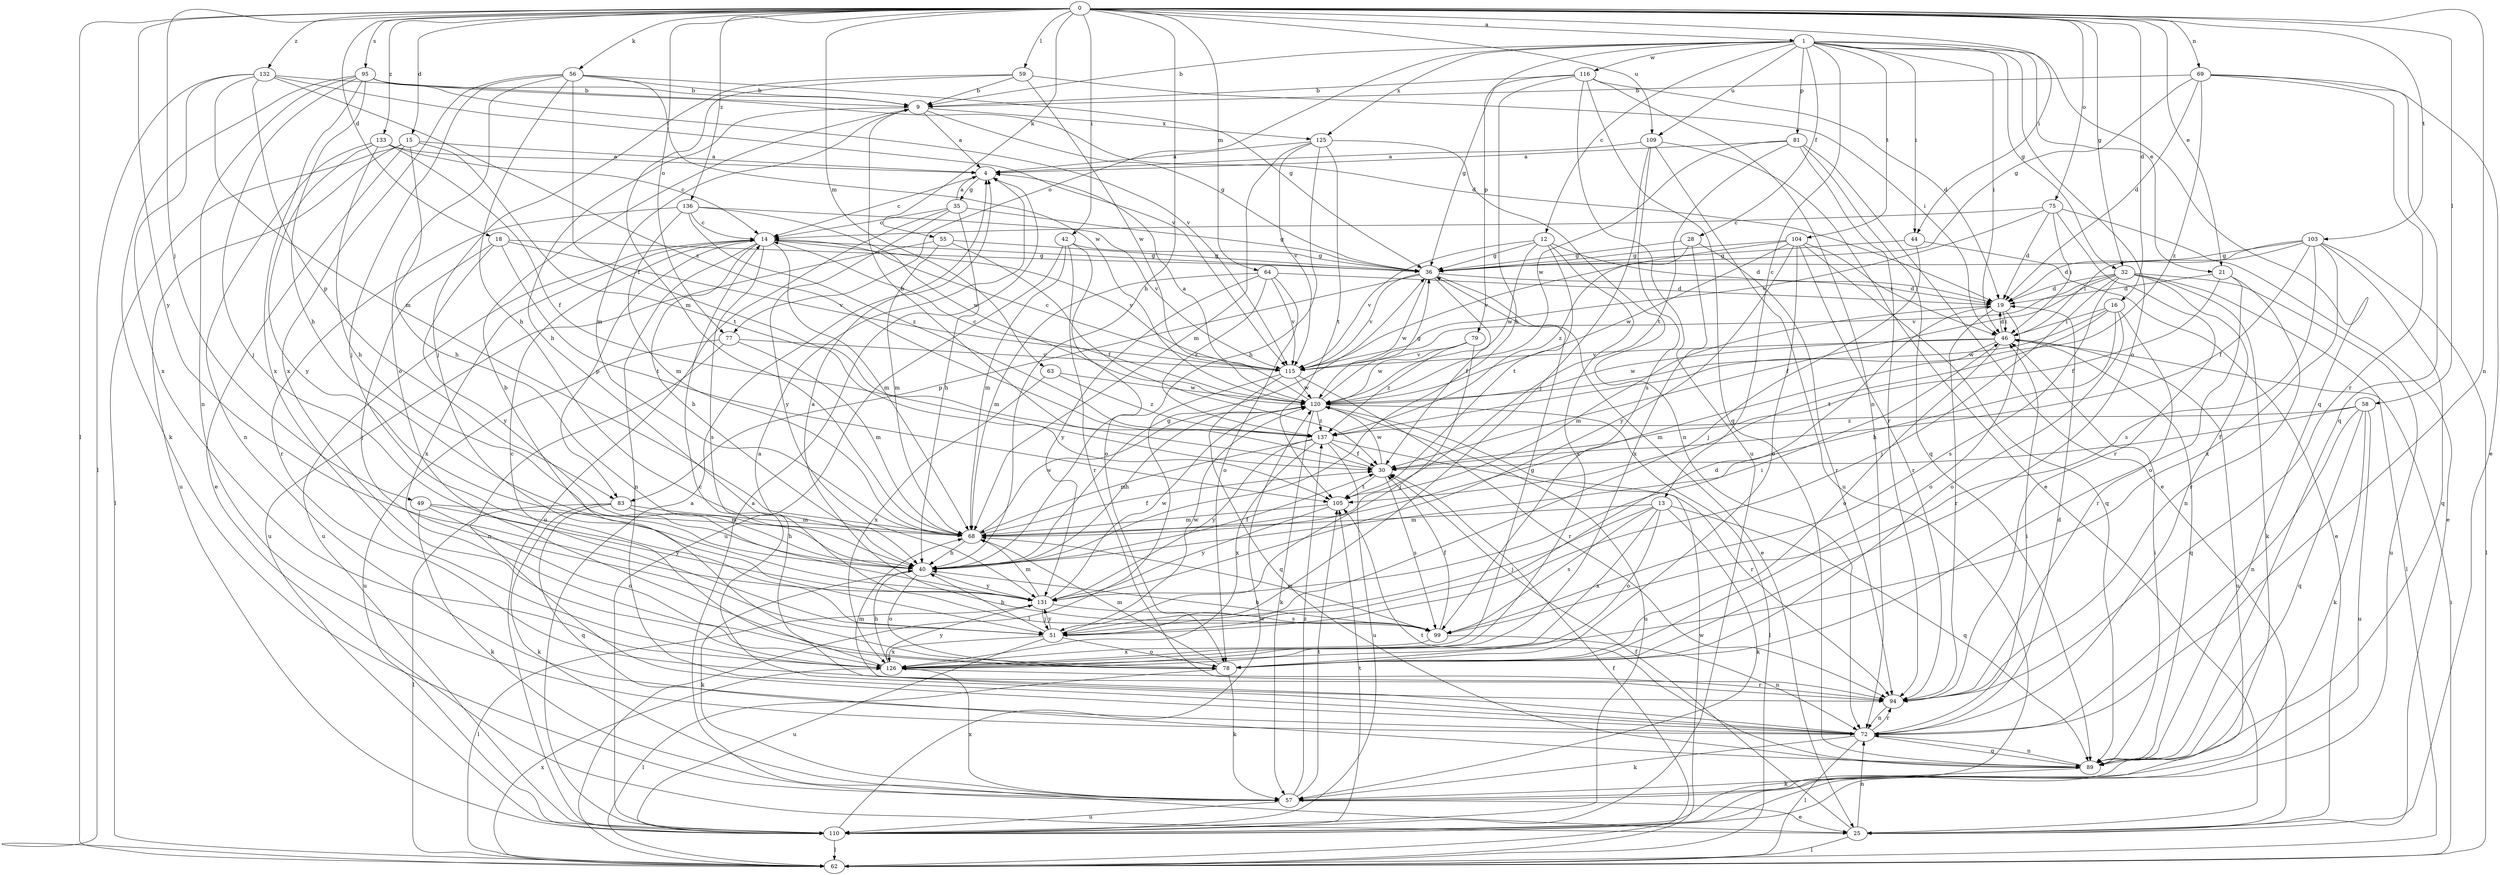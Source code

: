 strict digraph  {
0;
1;
4;
9;
12;
13;
14;
15;
16;
18;
19;
21;
25;
28;
30;
32;
35;
36;
40;
42;
44;
46;
49;
51;
55;
56;
57;
58;
59;
62;
63;
64;
68;
69;
72;
75;
77;
78;
79;
81;
83;
89;
94;
95;
99;
103;
104;
105;
109;
110;
115;
116;
120;
125;
126;
131;
132;
133;
136;
137;
0 -> 1  [label=a];
0 -> 15  [label=d];
0 -> 16  [label=d];
0 -> 18  [label=d];
0 -> 21  [label=e];
0 -> 32  [label=g];
0 -> 40  [label=h];
0 -> 42  [label=i];
0 -> 44  [label=i];
0 -> 49  [label=j];
0 -> 55  [label=k];
0 -> 56  [label=k];
0 -> 58  [label=l];
0 -> 59  [label=l];
0 -> 62  [label=l];
0 -> 63  [label=m];
0 -> 64  [label=m];
0 -> 69  [label=n];
0 -> 72  [label=n];
0 -> 75  [label=o];
0 -> 77  [label=o];
0 -> 95  [label=s];
0 -> 103  [label=t];
0 -> 109  [label=u];
0 -> 131  [label=y];
0 -> 132  [label=z];
0 -> 133  [label=z];
0 -> 136  [label=z];
1 -> 9  [label=b];
1 -> 12  [label=c];
1 -> 13  [label=c];
1 -> 21  [label=e];
1 -> 28  [label=f];
1 -> 32  [label=g];
1 -> 44  [label=i];
1 -> 46  [label=i];
1 -> 77  [label=o];
1 -> 78  [label=o];
1 -> 79  [label=p];
1 -> 81  [label=p];
1 -> 89  [label=q];
1 -> 104  [label=t];
1 -> 109  [label=u];
1 -> 116  [label=w];
1 -> 125  [label=x];
4 -> 14  [label=c];
4 -> 35  [label=g];
9 -> 4  [label=a];
9 -> 36  [label=g];
9 -> 40  [label=h];
9 -> 68  [label=m];
9 -> 125  [label=x];
12 -> 19  [label=d];
12 -> 36  [label=g];
12 -> 105  [label=t];
12 -> 115  [label=v];
12 -> 120  [label=w];
12 -> 126  [label=x];
13 -> 51  [label=j];
13 -> 57  [label=k];
13 -> 68  [label=m];
13 -> 78  [label=o];
13 -> 89  [label=q];
13 -> 99  [label=s];
13 -> 126  [label=x];
14 -> 36  [label=g];
14 -> 40  [label=h];
14 -> 68  [label=m];
14 -> 72  [label=n];
14 -> 83  [label=p];
14 -> 99  [label=s];
14 -> 110  [label=u];
14 -> 115  [label=v];
14 -> 126  [label=x];
15 -> 4  [label=a];
15 -> 25  [label=e];
15 -> 40  [label=h];
15 -> 62  [label=l];
15 -> 105  [label=t];
15 -> 110  [label=u];
16 -> 40  [label=h];
16 -> 46  [label=i];
16 -> 78  [label=o];
16 -> 94  [label=r];
16 -> 105  [label=t];
16 -> 120  [label=w];
18 -> 36  [label=g];
18 -> 51  [label=j];
18 -> 105  [label=t];
18 -> 115  [label=v];
18 -> 131  [label=y];
19 -> 46  [label=i];
19 -> 68  [label=m];
19 -> 78  [label=o];
19 -> 94  [label=r];
21 -> 19  [label=d];
21 -> 30  [label=f];
21 -> 78  [label=o];
21 -> 94  [label=r];
25 -> 4  [label=a];
25 -> 30  [label=f];
25 -> 62  [label=l];
25 -> 72  [label=n];
28 -> 36  [label=g];
28 -> 94  [label=r];
28 -> 126  [label=x];
28 -> 137  [label=z];
30 -> 9  [label=b];
30 -> 99  [label=s];
30 -> 105  [label=t];
30 -> 120  [label=w];
32 -> 19  [label=d];
32 -> 30  [label=f];
32 -> 51  [label=j];
32 -> 57  [label=k];
32 -> 62  [label=l];
32 -> 72  [label=n];
32 -> 99  [label=s];
32 -> 110  [label=u];
32 -> 115  [label=v];
35 -> 4  [label=a];
35 -> 14  [label=c];
35 -> 36  [label=g];
35 -> 40  [label=h];
35 -> 110  [label=u];
35 -> 131  [label=y];
36 -> 19  [label=d];
36 -> 25  [label=e];
36 -> 30  [label=f];
36 -> 83  [label=p];
36 -> 115  [label=v];
36 -> 120  [label=w];
40 -> 30  [label=f];
40 -> 36  [label=g];
40 -> 57  [label=k];
40 -> 78  [label=o];
40 -> 131  [label=y];
42 -> 36  [label=g];
42 -> 68  [label=m];
42 -> 78  [label=o];
42 -> 94  [label=r];
42 -> 110  [label=u];
44 -> 25  [label=e];
44 -> 36  [label=g];
44 -> 51  [label=j];
46 -> 19  [label=d];
46 -> 68  [label=m];
46 -> 78  [label=o];
46 -> 89  [label=q];
46 -> 110  [label=u];
46 -> 115  [label=v];
46 -> 120  [label=w];
49 -> 57  [label=k];
49 -> 68  [label=m];
49 -> 78  [label=o];
49 -> 131  [label=y];
51 -> 19  [label=d];
51 -> 40  [label=h];
51 -> 78  [label=o];
51 -> 110  [label=u];
51 -> 120  [label=w];
51 -> 126  [label=x];
51 -> 131  [label=y];
55 -> 30  [label=f];
55 -> 36  [label=g];
55 -> 68  [label=m];
55 -> 110  [label=u];
56 -> 9  [label=b];
56 -> 30  [label=f];
56 -> 36  [label=g];
56 -> 40  [label=h];
56 -> 51  [label=j];
56 -> 78  [label=o];
56 -> 120  [label=w];
56 -> 126  [label=x];
57 -> 25  [label=e];
57 -> 105  [label=t];
57 -> 110  [label=u];
57 -> 126  [label=x];
57 -> 137  [label=z];
58 -> 30  [label=f];
58 -> 57  [label=k];
58 -> 72  [label=n];
58 -> 89  [label=q];
58 -> 110  [label=u];
58 -> 137  [label=z];
59 -> 9  [label=b];
59 -> 46  [label=i];
59 -> 51  [label=j];
59 -> 68  [label=m];
59 -> 120  [label=w];
62 -> 30  [label=f];
62 -> 46  [label=i];
62 -> 120  [label=w];
62 -> 126  [label=x];
63 -> 120  [label=w];
63 -> 126  [label=x];
63 -> 137  [label=z];
64 -> 19  [label=d];
64 -> 68  [label=m];
64 -> 78  [label=o];
64 -> 115  [label=v];
64 -> 131  [label=y];
64 -> 137  [label=z];
68 -> 30  [label=f];
68 -> 40  [label=h];
68 -> 120  [label=w];
69 -> 9  [label=b];
69 -> 19  [label=d];
69 -> 25  [label=e];
69 -> 36  [label=g];
69 -> 89  [label=q];
69 -> 94  [label=r];
69 -> 137  [label=z];
72 -> 4  [label=a];
72 -> 14  [label=c];
72 -> 19  [label=d];
72 -> 46  [label=i];
72 -> 57  [label=k];
72 -> 62  [label=l];
72 -> 89  [label=q];
72 -> 94  [label=r];
75 -> 14  [label=c];
75 -> 19  [label=d];
75 -> 25  [label=e];
75 -> 46  [label=i];
75 -> 94  [label=r];
75 -> 115  [label=v];
77 -> 68  [label=m];
77 -> 72  [label=n];
77 -> 110  [label=u];
77 -> 115  [label=v];
78 -> 9  [label=b];
78 -> 57  [label=k];
78 -> 62  [label=l];
78 -> 68  [label=m];
79 -> 51  [label=j];
79 -> 115  [label=v];
79 -> 120  [label=w];
79 -> 137  [label=z];
81 -> 4  [label=a];
81 -> 25  [label=e];
81 -> 89  [label=q];
81 -> 94  [label=r];
81 -> 105  [label=t];
81 -> 120  [label=w];
83 -> 40  [label=h];
83 -> 57  [label=k];
83 -> 62  [label=l];
83 -> 68  [label=m];
83 -> 89  [label=q];
89 -> 46  [label=i];
89 -> 57  [label=k];
89 -> 72  [label=n];
89 -> 105  [label=t];
94 -> 68  [label=m];
94 -> 72  [label=n];
95 -> 9  [label=b];
95 -> 19  [label=d];
95 -> 40  [label=h];
95 -> 51  [label=j];
95 -> 57  [label=k];
95 -> 72  [label=n];
95 -> 115  [label=v];
95 -> 126  [label=x];
99 -> 4  [label=a];
99 -> 30  [label=f];
99 -> 40  [label=h];
99 -> 68  [label=m];
99 -> 72  [label=n];
99 -> 126  [label=x];
103 -> 19  [label=d];
103 -> 30  [label=f];
103 -> 36  [label=g];
103 -> 46  [label=i];
103 -> 62  [label=l];
103 -> 89  [label=q];
103 -> 99  [label=s];
103 -> 126  [label=x];
104 -> 36  [label=g];
104 -> 46  [label=i];
104 -> 78  [label=o];
104 -> 89  [label=q];
104 -> 94  [label=r];
104 -> 115  [label=v];
104 -> 120  [label=w];
104 -> 131  [label=y];
105 -> 68  [label=m];
105 -> 131  [label=y];
109 -> 4  [label=a];
109 -> 25  [label=e];
109 -> 51  [label=j];
109 -> 99  [label=s];
109 -> 110  [label=u];
110 -> 4  [label=a];
110 -> 62  [label=l];
110 -> 105  [label=t];
110 -> 120  [label=w];
115 -> 14  [label=c];
115 -> 62  [label=l];
115 -> 89  [label=q];
115 -> 94  [label=r];
115 -> 120  [label=w];
116 -> 9  [label=b];
116 -> 19  [label=d];
116 -> 36  [label=g];
116 -> 40  [label=h];
116 -> 72  [label=n];
116 -> 89  [label=q];
116 -> 110  [label=u];
120 -> 4  [label=a];
120 -> 14  [label=c];
120 -> 36  [label=g];
120 -> 40  [label=h];
120 -> 57  [label=k];
120 -> 62  [label=l];
120 -> 110  [label=u];
120 -> 137  [label=z];
125 -> 4  [label=a];
125 -> 40  [label=h];
125 -> 68  [label=m];
125 -> 72  [label=n];
125 -> 105  [label=t];
125 -> 115  [label=v];
126 -> 14  [label=c];
126 -> 36  [label=g];
126 -> 40  [label=h];
126 -> 94  [label=r];
126 -> 131  [label=y];
131 -> 46  [label=i];
131 -> 51  [label=j];
131 -> 62  [label=l];
131 -> 68  [label=m];
131 -> 99  [label=s];
131 -> 120  [label=w];
132 -> 9  [label=b];
132 -> 62  [label=l];
132 -> 68  [label=m];
132 -> 83  [label=p];
132 -> 115  [label=v];
132 -> 126  [label=x];
132 -> 137  [label=z];
133 -> 4  [label=a];
133 -> 14  [label=c];
133 -> 30  [label=f];
133 -> 40  [label=h];
133 -> 72  [label=n];
133 -> 131  [label=y];
136 -> 14  [label=c];
136 -> 68  [label=m];
136 -> 94  [label=r];
136 -> 115  [label=v];
136 -> 120  [label=w];
136 -> 137  [label=z];
137 -> 30  [label=f];
137 -> 68  [label=m];
137 -> 94  [label=r];
137 -> 110  [label=u];
137 -> 126  [label=x];
137 -> 131  [label=y];
}
